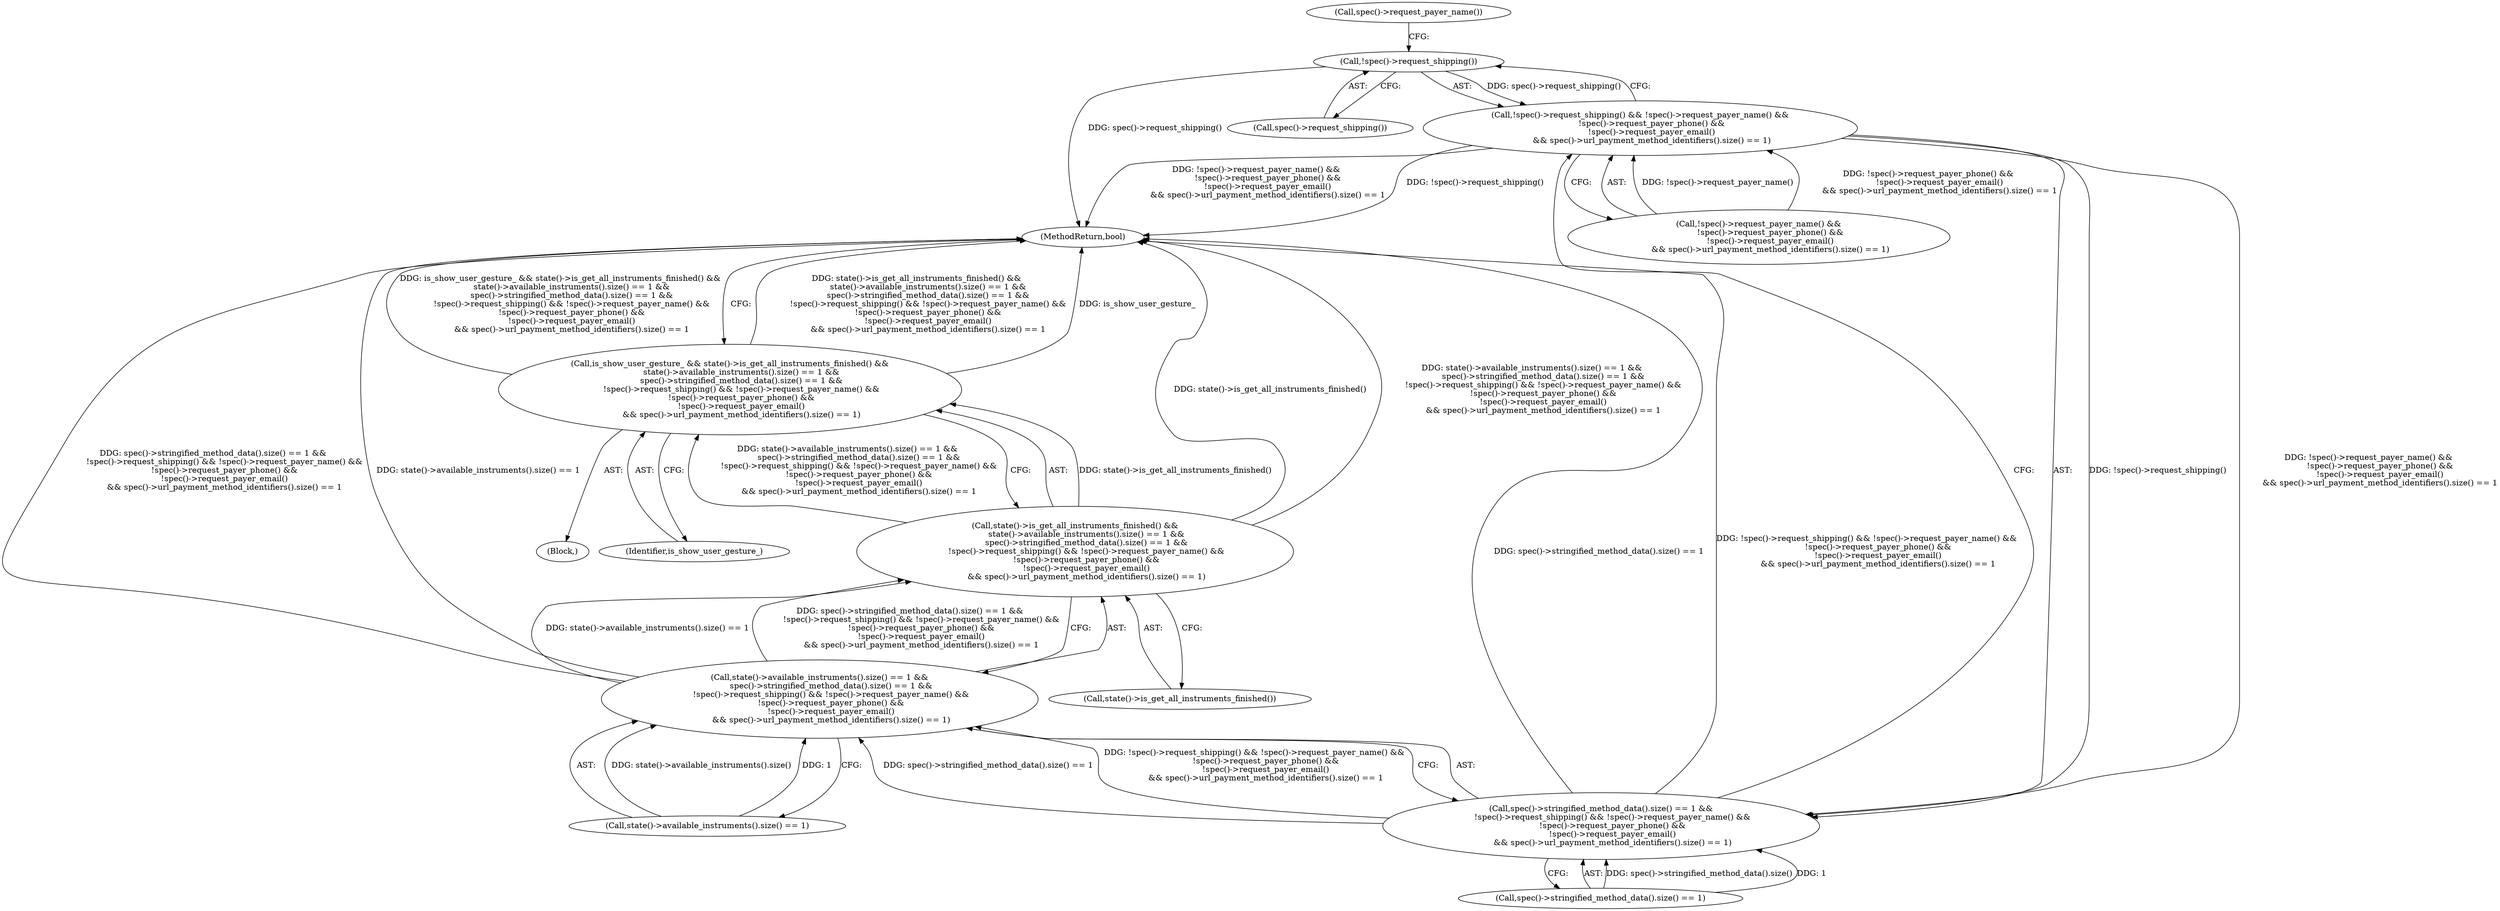 digraph "1_Chrome_2706470a422dec8f4ae2538e80f0e7e3c4f4f7f6_7@del" {
"1000115" [label="(Call,!spec()->request_shipping())"];
"1000114" [label="(Call,!spec()->request_shipping() && !spec()->request_payer_name() &&\n         !spec()->request_payer_phone() &&\n         !spec()->request_payer_email()\n         && spec()->url_payment_method_identifiers().size() == 1)"];
"1000110" [label="(Call,spec()->stringified_method_data().size() == 1 &&\n         !spec()->request_shipping() && !spec()->request_payer_name() &&\n         !spec()->request_payer_phone() &&\n         !spec()->request_payer_email()\n         && spec()->url_payment_method_identifiers().size() == 1)"];
"1000106" [label="(Call,state()->available_instruments().size() == 1 &&\n         spec()->stringified_method_data().size() == 1 &&\n         !spec()->request_shipping() && !spec()->request_payer_name() &&\n         !spec()->request_payer_phone() &&\n         !spec()->request_payer_email()\n         && spec()->url_payment_method_identifiers().size() == 1)"];
"1000104" [label="(Call,state()->is_get_all_instruments_finished() &&\n         state()->available_instruments().size() == 1 &&\n         spec()->stringified_method_data().size() == 1 &&\n         !spec()->request_shipping() && !spec()->request_payer_name() &&\n         !spec()->request_payer_phone() &&\n         !spec()->request_payer_email()\n         && spec()->url_payment_method_identifiers().size() == 1)"];
"1000102" [label="(Call,is_show_user_gesture_ && state()->is_get_all_instruments_finished() &&\n         state()->available_instruments().size() == 1 &&\n         spec()->stringified_method_data().size() == 1 &&\n         !spec()->request_shipping() && !spec()->request_payer_name() &&\n         !spec()->request_payer_phone() &&\n         !spec()->request_payer_email()\n         && spec()->url_payment_method_identifiers().size() == 1)"];
"1000115" [label="(Call,!spec()->request_shipping())"];
"1000102" [label="(Call,is_show_user_gesture_ && state()->is_get_all_instruments_finished() &&\n         state()->available_instruments().size() == 1 &&\n         spec()->stringified_method_data().size() == 1 &&\n         !spec()->request_shipping() && !spec()->request_payer_name() &&\n         !spec()->request_payer_phone() &&\n         !spec()->request_payer_email()\n         && spec()->url_payment_method_identifiers().size() == 1)"];
"1000105" [label="(Call,state()->is_get_all_instruments_finished())"];
"1000111" [label="(Call,spec()->stringified_method_data().size() == 1)"];
"1000117" [label="(Call,!spec()->request_payer_name() &&\n         !spec()->request_payer_phone() &&\n         !spec()->request_payer_email()\n         && spec()->url_payment_method_identifiers().size() == 1)"];
"1000107" [label="(Call,state()->available_instruments().size() == 1)"];
"1000114" [label="(Call,!spec()->request_shipping() && !spec()->request_payer_name() &&\n         !spec()->request_payer_phone() &&\n         !spec()->request_payer_email()\n         && spec()->url_payment_method_identifiers().size() == 1)"];
"1000106" [label="(Call,state()->available_instruments().size() == 1 &&\n         spec()->stringified_method_data().size() == 1 &&\n         !spec()->request_shipping() && !spec()->request_payer_name() &&\n         !spec()->request_payer_phone() &&\n         !spec()->request_payer_email()\n         && spec()->url_payment_method_identifiers().size() == 1)"];
"1000103" [label="(Identifier,is_show_user_gesture_)"];
"1000119" [label="(Call,spec()->request_payer_name())"];
"1000104" [label="(Call,state()->is_get_all_instruments_finished() &&\n         state()->available_instruments().size() == 1 &&\n         spec()->stringified_method_data().size() == 1 &&\n         !spec()->request_shipping() && !spec()->request_payer_name() &&\n         !spec()->request_payer_phone() &&\n         !spec()->request_payer_email()\n         && spec()->url_payment_method_identifiers().size() == 1)"];
"1000110" [label="(Call,spec()->stringified_method_data().size() == 1 &&\n         !spec()->request_shipping() && !spec()->request_payer_name() &&\n         !spec()->request_payer_phone() &&\n         !spec()->request_payer_email()\n         && spec()->url_payment_method_identifiers().size() == 1)"];
"1000116" [label="(Call,spec()->request_shipping())"];
"1000101" [label="(Block,)"];
"1000129" [label="(MethodReturn,bool)"];
"1000115" -> "1000114"  [label="AST: "];
"1000115" -> "1000116"  [label="CFG: "];
"1000116" -> "1000115"  [label="AST: "];
"1000119" -> "1000115"  [label="CFG: "];
"1000114" -> "1000115"  [label="CFG: "];
"1000115" -> "1000129"  [label="DDG: spec()->request_shipping()"];
"1000115" -> "1000114"  [label="DDG: spec()->request_shipping()"];
"1000114" -> "1000110"  [label="AST: "];
"1000114" -> "1000117"  [label="CFG: "];
"1000117" -> "1000114"  [label="AST: "];
"1000110" -> "1000114"  [label="CFG: "];
"1000114" -> "1000129"  [label="DDG: !spec()->request_payer_name() &&\n         !spec()->request_payer_phone() &&\n         !spec()->request_payer_email()\n         && spec()->url_payment_method_identifiers().size() == 1"];
"1000114" -> "1000129"  [label="DDG: !spec()->request_shipping()"];
"1000114" -> "1000110"  [label="DDG: !spec()->request_shipping()"];
"1000114" -> "1000110"  [label="DDG: !spec()->request_payer_name() &&\n         !spec()->request_payer_phone() &&\n         !spec()->request_payer_email()\n         && spec()->url_payment_method_identifiers().size() == 1"];
"1000117" -> "1000114"  [label="DDG: !spec()->request_payer_name()"];
"1000117" -> "1000114"  [label="DDG: !spec()->request_payer_phone() &&\n         !spec()->request_payer_email()\n         && spec()->url_payment_method_identifiers().size() == 1"];
"1000110" -> "1000106"  [label="AST: "];
"1000110" -> "1000111"  [label="CFG: "];
"1000111" -> "1000110"  [label="AST: "];
"1000106" -> "1000110"  [label="CFG: "];
"1000110" -> "1000129"  [label="DDG: !spec()->request_shipping() && !spec()->request_payer_name() &&\n         !spec()->request_payer_phone() &&\n         !spec()->request_payer_email()\n         && spec()->url_payment_method_identifiers().size() == 1"];
"1000110" -> "1000129"  [label="DDG: spec()->stringified_method_data().size() == 1"];
"1000110" -> "1000106"  [label="DDG: spec()->stringified_method_data().size() == 1"];
"1000110" -> "1000106"  [label="DDG: !spec()->request_shipping() && !spec()->request_payer_name() &&\n         !spec()->request_payer_phone() &&\n         !spec()->request_payer_email()\n         && spec()->url_payment_method_identifiers().size() == 1"];
"1000111" -> "1000110"  [label="DDG: spec()->stringified_method_data().size()"];
"1000111" -> "1000110"  [label="DDG: 1"];
"1000106" -> "1000104"  [label="AST: "];
"1000106" -> "1000107"  [label="CFG: "];
"1000107" -> "1000106"  [label="AST: "];
"1000104" -> "1000106"  [label="CFG: "];
"1000106" -> "1000129"  [label="DDG: state()->available_instruments().size() == 1"];
"1000106" -> "1000129"  [label="DDG: spec()->stringified_method_data().size() == 1 &&\n         !spec()->request_shipping() && !spec()->request_payer_name() &&\n         !spec()->request_payer_phone() &&\n         !spec()->request_payer_email()\n         && spec()->url_payment_method_identifiers().size() == 1"];
"1000106" -> "1000104"  [label="DDG: state()->available_instruments().size() == 1"];
"1000106" -> "1000104"  [label="DDG: spec()->stringified_method_data().size() == 1 &&\n         !spec()->request_shipping() && !spec()->request_payer_name() &&\n         !spec()->request_payer_phone() &&\n         !spec()->request_payer_email()\n         && spec()->url_payment_method_identifiers().size() == 1"];
"1000107" -> "1000106"  [label="DDG: state()->available_instruments().size()"];
"1000107" -> "1000106"  [label="DDG: 1"];
"1000104" -> "1000102"  [label="AST: "];
"1000104" -> "1000105"  [label="CFG: "];
"1000105" -> "1000104"  [label="AST: "];
"1000102" -> "1000104"  [label="CFG: "];
"1000104" -> "1000129"  [label="DDG: state()->is_get_all_instruments_finished()"];
"1000104" -> "1000129"  [label="DDG: state()->available_instruments().size() == 1 &&\n         spec()->stringified_method_data().size() == 1 &&\n         !spec()->request_shipping() && !spec()->request_payer_name() &&\n         !spec()->request_payer_phone() &&\n         !spec()->request_payer_email()\n         && spec()->url_payment_method_identifiers().size() == 1"];
"1000104" -> "1000102"  [label="DDG: state()->is_get_all_instruments_finished()"];
"1000104" -> "1000102"  [label="DDG: state()->available_instruments().size() == 1 &&\n         spec()->stringified_method_data().size() == 1 &&\n         !spec()->request_shipping() && !spec()->request_payer_name() &&\n         !spec()->request_payer_phone() &&\n         !spec()->request_payer_email()\n         && spec()->url_payment_method_identifiers().size() == 1"];
"1000102" -> "1000101"  [label="AST: "];
"1000102" -> "1000103"  [label="CFG: "];
"1000103" -> "1000102"  [label="AST: "];
"1000129" -> "1000102"  [label="CFG: "];
"1000102" -> "1000129"  [label="DDG: state()->is_get_all_instruments_finished() &&\n         state()->available_instruments().size() == 1 &&\n         spec()->stringified_method_data().size() == 1 &&\n         !spec()->request_shipping() && !spec()->request_payer_name() &&\n         !spec()->request_payer_phone() &&\n         !spec()->request_payer_email()\n         && spec()->url_payment_method_identifiers().size() == 1"];
"1000102" -> "1000129"  [label="DDG: is_show_user_gesture_"];
"1000102" -> "1000129"  [label="DDG: is_show_user_gesture_ && state()->is_get_all_instruments_finished() &&\n         state()->available_instruments().size() == 1 &&\n         spec()->stringified_method_data().size() == 1 &&\n         !spec()->request_shipping() && !spec()->request_payer_name() &&\n         !spec()->request_payer_phone() &&\n         !spec()->request_payer_email()\n         && spec()->url_payment_method_identifiers().size() == 1"];
}
